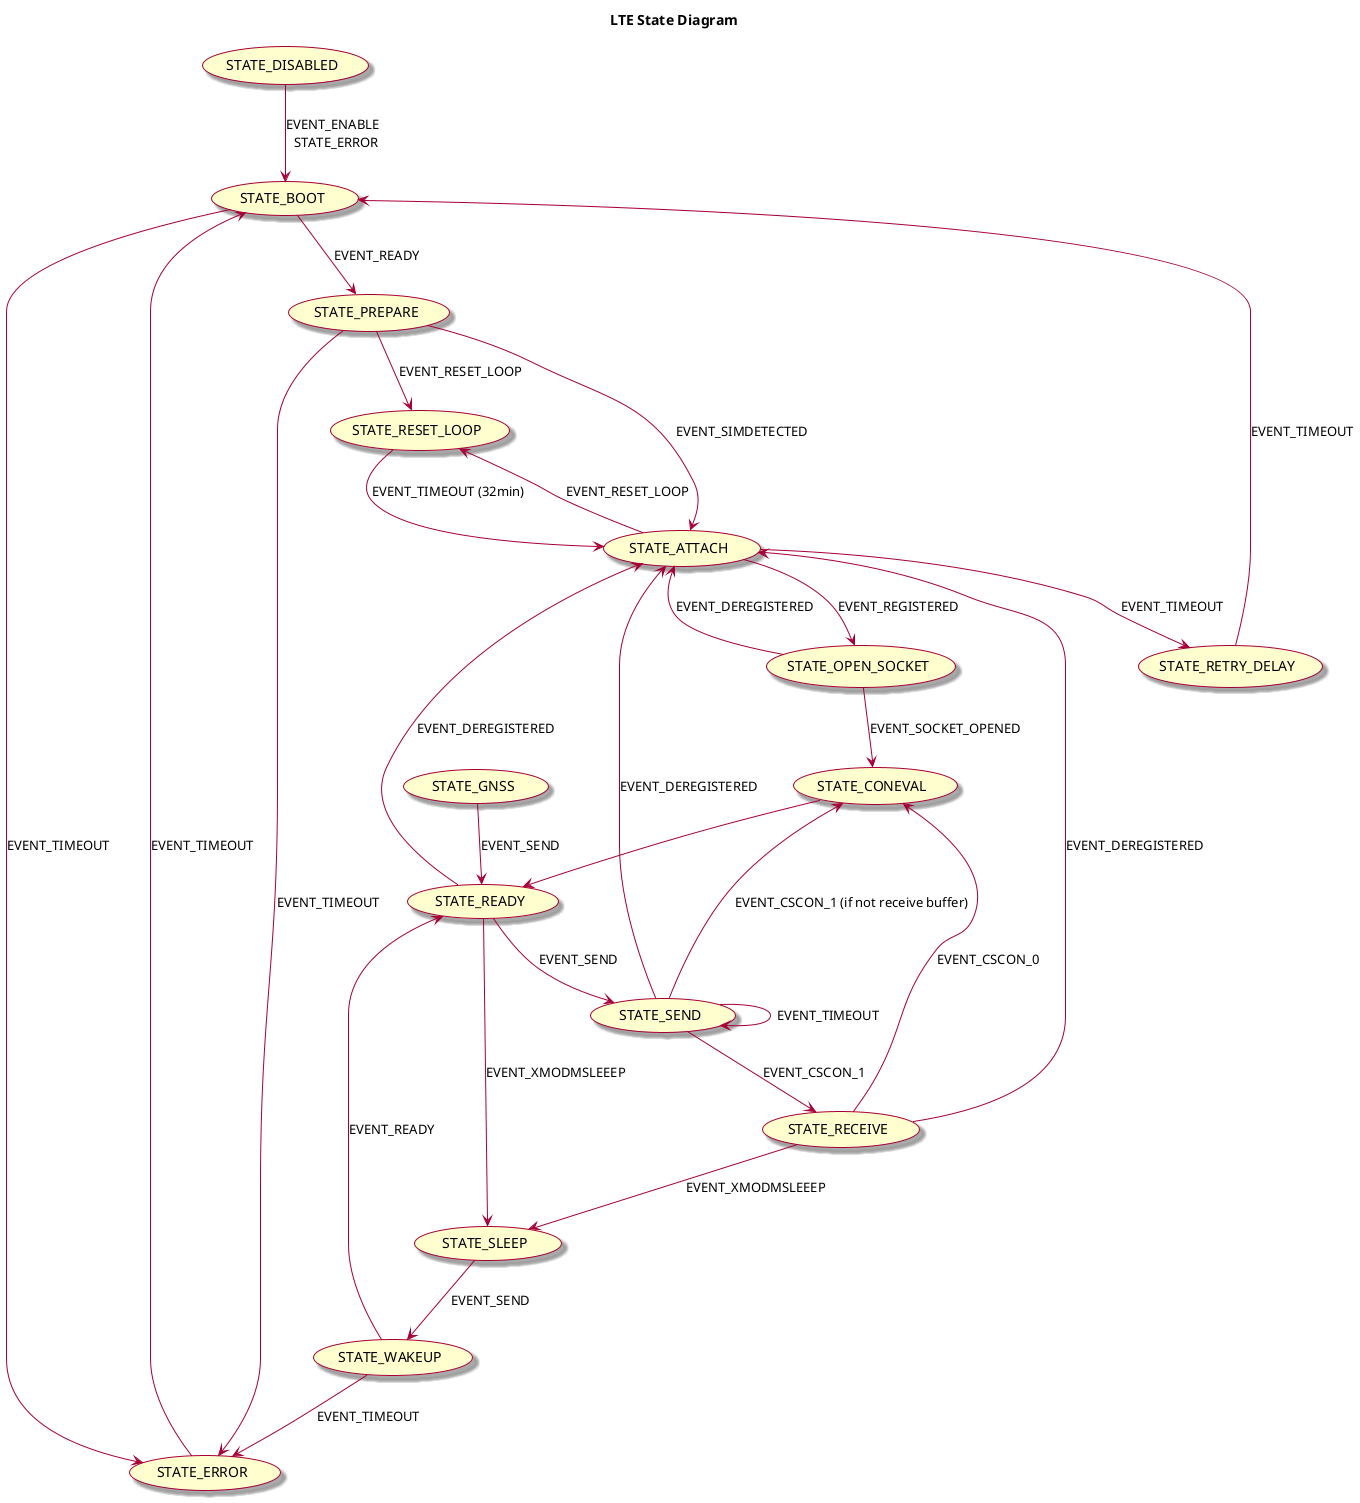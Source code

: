 @startuml

skin rose

title LTE State Diagram

(STATE_DISABLED)
(STATE_ERROR)
(STATE_BOOT)
(STATE_PREPARE)
(STATE_RESET_LOOP)
(STATE_RETRY_DELAY)
(STATE_ATTACH)
(STATE_OPEN_SOCKET)
(STATE_READY)
(STATE_SLEEP)
(STATE_WAKEUP)
(STATE_SEND)
(STATE_RECEIVE)
(STATE_CONEVAL)
(STATE_GNSS)

STATE_DISABLED --> STATE_BOOT: EVENT_ENABLE \n STATE_ERROR

STATE_ERROR --> STATE_BOOT: EVENT_TIMEOUT

STATE_BOOT --> STATE_PREPARE: EVENT_READY
STATE_BOOT --> STATE_ERROR: EVENT_TIMEOUT

STATE_PREPARE --> STATE_ATTACH: EVENT_SIMDETECTED
STATE_PREPARE --> STATE_ERROR: EVENT_TIMEOUT
STATE_PREPARE --> STATE_RESET_LOOP: EVENT_RESET_LOOP

STATE_RESET_LOOP --> STATE_ATTACH: EVENT_TIMEOUT (32min)
' STATE_RESET_LOOP --> STATE_ERROR: EVENT_ERROR

STATE_ATTACH --> STATE_OPEN_SOCKET: EVENT_REGISTERED
STATE_ATTACH --> STATE_RESET_LOOP: EVENT_RESET_LOOP
STATE_ATTACH --> STATE_RETRY_DELAY: EVENT_TIMEOUT
' STATE_ATTACH --> STATE_ERROR: EVENT_ERROR

STATE_RETRY_DELAY --> STATE_BOOT: EVENT_TIMEOUT

STATE_OPEN_SOCKET --> STATE_CONEVAL: EVENT_SOCKET_OPENED
STATE_OPEN_SOCKET --> STATE_ATTACH: EVENT_DEREGISTERED
' STATE_OPEN_SOCKET --> STATE_ERROR: EVENT_ERROR

STATE_CONEVAL --> STATE_READY

STATE_READY --> STATE_SEND : EVENT_SEND
STATE_READY --> STATE_SLEEP : EVENT_XMODMSLEEEP
STATE_READY --> STATE_ATTACH: EVENT_DEREGISTERED

STATE_SLEEP --> STATE_WAKEUP : EVENT_SEND

STATE_WAKEUP --> STATE_READY : EVENT_READY
STATE_WAKEUP --> STATE_ERROR :  EVENT_TIMEOUT

STATE_SEND --> STATE_RECEIVE : EVENT_CSCON_1
STATE_SEND --> STATE_CONEVAL : EVENT_CSCON_1 (if not receive buffer)
STATE_SEND --> STATE_SEND: EVENT_TIMEOUT
STATE_SEND --> STATE_ATTACH: EVENT_DEREGISTERED

STATE_RECEIVE --> STATE_CONEVAL : EVENT_CSCON_0
STATE_RECEIVE --> STATE_ATTACH: EVENT_DEREGISTERED
STATE_RECEIVE --> STATE_SLEEP : EVENT_XMODMSLEEEP

STATE_GNSS --> STATE_READY : EVENT_SEND

@enduml
